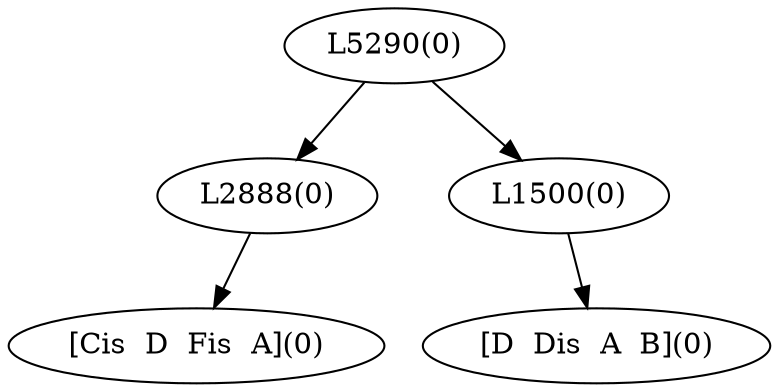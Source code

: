digraph sample{
"L2888(0)"->"[Cis  D  Fis  A](0)"
"L1500(0)"->"[D  Dis  A  B](0)"
"L5290(0)"->"L2888(0)"
"L5290(0)"->"L1500(0)"
{rank = min; "L5290(0)"}
{rank = same; "L2888(0)"; "L1500(0)";}
{rank = max; "[Cis  D  Fis  A](0)"; "[D  Dis  A  B](0)";}
}